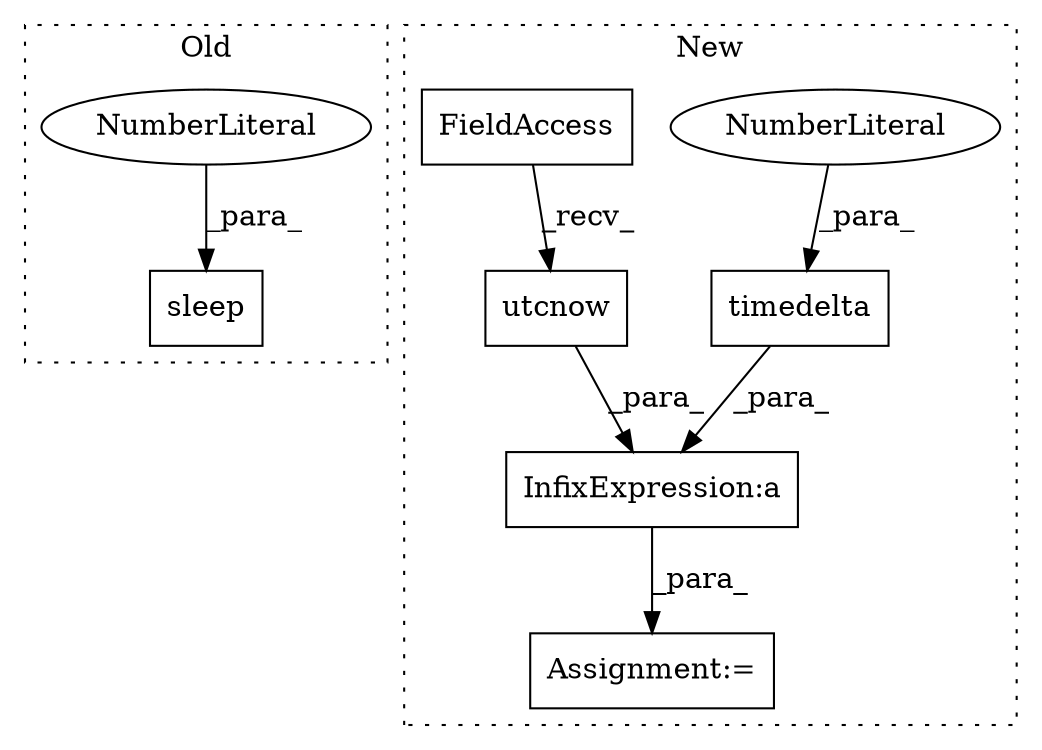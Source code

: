 digraph G {
subgraph cluster0 {
1 [label="sleep" a="32" s="6643,6652" l="6,1" shape="box"];
4 [label="NumberLiteral" a="34" s="6649" l="3" shape="ellipse"];
label = "Old";
style="dotted";
}
subgraph cluster1 {
2 [label="utcnow" a="32" s="5869" l="8" shape="box"];
3 [label="InfixExpression:a" a="27" s="5893" l="3" shape="box"];
5 [label="timedelta" a="32" s="5896,5907" l="10,1" shape="box"];
6 [label="NumberLiteral" a="34" s="5906" l="1" shape="ellipse"];
7 [label="FieldAccess" a="22" s="5847" l="13" shape="box"];
8 [label="Assignment:=" a="7" s="5888" l="1" shape="box"];
label = "New";
style="dotted";
}
2 -> 3 [label="_para_"];
3 -> 8 [label="_para_"];
4 -> 1 [label="_para_"];
5 -> 3 [label="_para_"];
6 -> 5 [label="_para_"];
7 -> 2 [label="_recv_"];
}